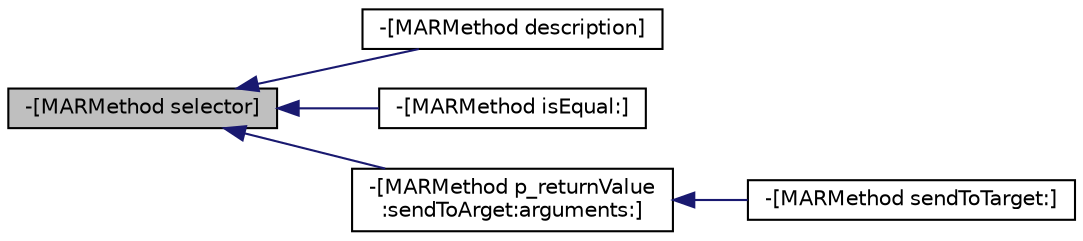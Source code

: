 digraph "-[MARMethod selector]"
{
  edge [fontname="Helvetica",fontsize="10",labelfontname="Helvetica",labelfontsize="10"];
  node [fontname="Helvetica",fontsize="10",shape=record];
  rankdir="LR";
  Node37 [label="-[MARMethod selector]",height=0.2,width=0.4,color="black", fillcolor="grey75", style="filled", fontcolor="black"];
  Node37 -> Node38 [dir="back",color="midnightblue",fontsize="10",style="solid",fontname="Helvetica"];
  Node38 [label="-[MARMethod description]",height=0.2,width=0.4,color="black", fillcolor="white", style="filled",URL="$interface_m_a_r_method.html#a7444b859438c35fb61eea3c6e43ec0aa"];
  Node37 -> Node39 [dir="back",color="midnightblue",fontsize="10",style="solid",fontname="Helvetica"];
  Node39 [label="-[MARMethod isEqual:]",height=0.2,width=0.4,color="black", fillcolor="white", style="filled",URL="$interface_m_a_r_method.html#a8b3b8ad8f0eea4f914810472a3aaf024"];
  Node37 -> Node40 [dir="back",color="midnightblue",fontsize="10",style="solid",fontname="Helvetica"];
  Node40 [label="-[MARMethod p_returnValue\l:sendToArget:arguments:]",height=0.2,width=0.4,color="black", fillcolor="white", style="filled",URL="$interface_m_a_r_method.html#aef48254a78196c3b15b6ec131902637d"];
  Node40 -> Node41 [dir="back",color="midnightblue",fontsize="10",style="solid",fontname="Helvetica"];
  Node41 [label="-[MARMethod sendToTarget:]",height=0.2,width=0.4,color="black", fillcolor="white", style="filled",URL="$interface_m_a_r_method.html#ab333674bc483732ef27e9e9c905631df"];
}
